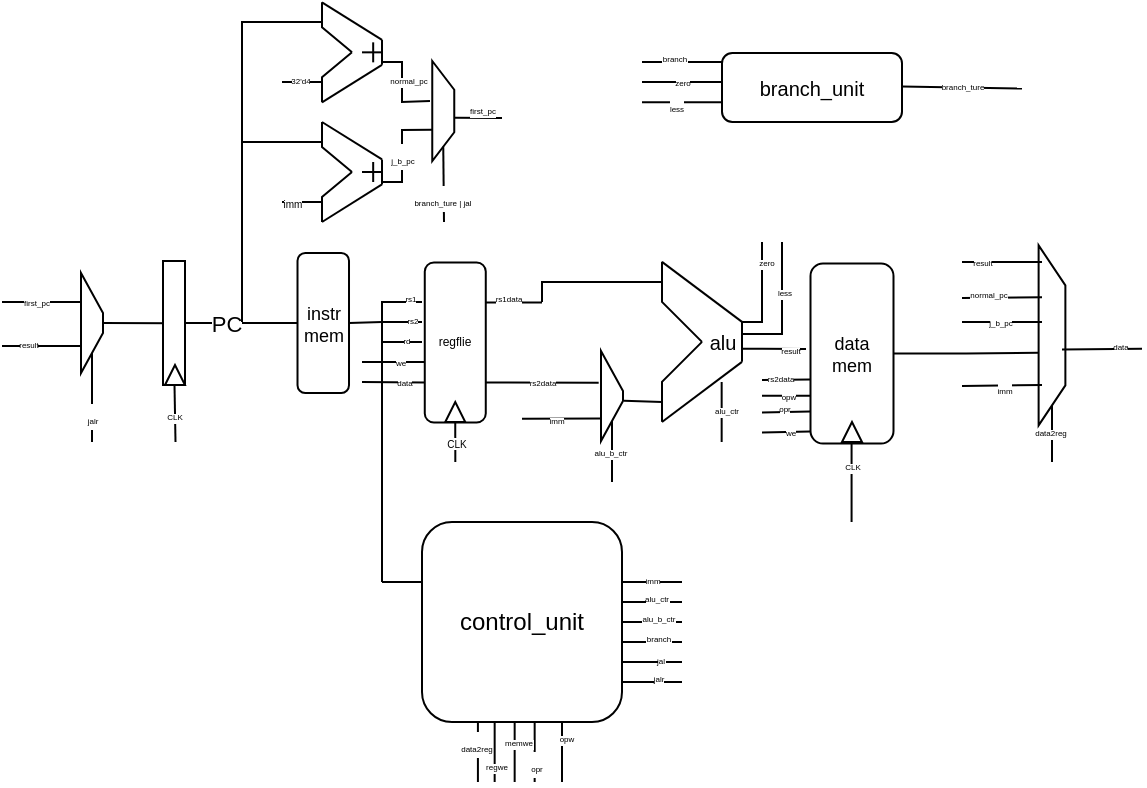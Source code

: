 <mxfile version="26.1.1">
  <diagram name="Page-0" id="Page-0">
    <mxGraphModel dx="864" dy="838.83" grid="1" gridSize="10" guides="1" tooltips="1" connect="1" arrows="0" fold="1" page="1" pageScale="1" pageWidth="593.72" pageHeight="377.83" math="0" shadow="0">
      <root>
        <mxCell id="0" />
        <mxCell id="1" parent="0" />
        <mxCell id="KidoGncwMpLgSPTZOZn4-14" style="edgeStyle=none;rounded=0;orthogonalLoop=1;jettySize=auto;html=1;exitX=0.5;exitY=0;exitDx=0;exitDy=0;endArrow=none;startFill=0;" parent="1" source="KidoGncwMpLgSPTZOZn4-2" edge="1">
          <mxGeometry relative="1" as="geometry">
            <mxPoint x="85" y="110.667" as="targetPoint" />
          </mxGeometry>
        </mxCell>
        <mxCell id="KidoGncwMpLgSPTZOZn4-2" value="" style="shape=trapezoid;perimeter=trapezoidPerimeter;whiteSpace=wrap;html=1;fixedSize=1;rotation=90;" parent="1" vertex="1">
          <mxGeometry x="20" y="105" width="50" height="11" as="geometry" />
        </mxCell>
        <mxCell id="KidoGncwMpLgSPTZOZn4-21" style="edgeStyle=none;rounded=0;orthogonalLoop=1;jettySize=auto;html=1;exitX=0.5;exitY=0;exitDx=0;exitDy=0;entryX=0.5;entryY=1;entryDx=0;entryDy=0;endArrow=none;startFill=0;" parent="1" source="KidoGncwMpLgSPTZOZn4-15" target="KidoGncwMpLgSPTZOZn4-20" edge="1">
          <mxGeometry relative="1" as="geometry" />
        </mxCell>
        <mxCell id="KidoGncwMpLgSPTZOZn4-22" value="PC" style="edgeLabel;html=1;align=center;verticalAlign=middle;resizable=0;points=[];" parent="KidoGncwMpLgSPTZOZn4-21" vertex="1" connectable="0">
          <mxGeometry x="-0.272" relative="1" as="geometry">
            <mxPoint as="offset" />
          </mxGeometry>
        </mxCell>
        <mxCell id="KidoGncwMpLgSPTZOZn4-15" value="" style="rounded=0;whiteSpace=wrap;html=1;rotation=90;" parent="1" vertex="1">
          <mxGeometry x="55" y="105" width="62" height="11" as="geometry" />
        </mxCell>
        <mxCell id="KidoGncwMpLgSPTZOZn4-19" value="" style="triangle;whiteSpace=wrap;html=1;rotation=-90;" parent="1" vertex="1">
          <mxGeometry x="81.5" y="131.5" width="10" height="10" as="geometry" />
        </mxCell>
        <mxCell id="KidoGncwMpLgSPTZOZn4-23" style="edgeStyle=none;rounded=0;orthogonalLoop=1;jettySize=auto;html=1;exitX=0.5;exitY=0;exitDx=0;exitDy=0;endArrow=none;startFill=0;" parent="1" source="KidoGncwMpLgSPTZOZn4-20" edge="1">
          <mxGeometry relative="1" as="geometry">
            <mxPoint x="210" y="110" as="targetPoint" />
            <Array as="points">
              <mxPoint x="190" y="110" />
            </Array>
          </mxGeometry>
        </mxCell>
        <mxCell id="TJ9aAT9OqqPtlWSLzwtL-6" value="rs2" style="edgeLabel;html=1;align=center;verticalAlign=middle;resizable=0;points=[];fontSize=4;" parent="KidoGncwMpLgSPTZOZn4-23" vertex="1" connectable="0">
          <mxGeometry x="0.686" relative="1" as="geometry">
            <mxPoint as="offset" />
          </mxGeometry>
        </mxCell>
        <mxCell id="KidoGncwMpLgSPTZOZn4-20" value="instr&lt;div&gt;mem&lt;/div&gt;" style="rounded=1;whiteSpace=wrap;html=1;rotation=90;align=center;horizontal=0;fontSize=9;" parent="1" vertex="1">
          <mxGeometry x="125.63" y="97.63" width="70" height="25.75" as="geometry" />
        </mxCell>
        <mxCell id="TJ9aAT9OqqPtlWSLzwtL-1" value="" style="endArrow=none;html=1;rounded=0;" parent="1" edge="1">
          <mxGeometry width="50" height="50" relative="1" as="geometry">
            <mxPoint x="190" y="110" as="sourcePoint" />
            <mxPoint x="210" y="100" as="targetPoint" />
            <Array as="points">
              <mxPoint x="190" y="100" />
            </Array>
          </mxGeometry>
        </mxCell>
        <mxCell id="TJ9aAT9OqqPtlWSLzwtL-4" value="rs1" style="edgeLabel;html=1;align=center;verticalAlign=middle;resizable=0;points=[];fontSize=4;" parent="TJ9aAT9OqqPtlWSLzwtL-1" vertex="1" connectable="0">
          <mxGeometry x="0.6" y="1" relative="1" as="geometry">
            <mxPoint as="offset" />
          </mxGeometry>
        </mxCell>
        <mxCell id="TJ9aAT9OqqPtlWSLzwtL-3" value="" style="endArrow=none;html=1;rounded=0;" parent="1" edge="1">
          <mxGeometry width="50" height="50" relative="1" as="geometry">
            <mxPoint x="190" y="110" as="sourcePoint" />
            <mxPoint x="210" y="120" as="targetPoint" />
            <Array as="points">
              <mxPoint x="190" y="120" />
            </Array>
          </mxGeometry>
        </mxCell>
        <mxCell id="TJ9aAT9OqqPtlWSLzwtL-7" value="rd" style="edgeLabel;html=1;align=center;verticalAlign=middle;resizable=0;points=[];fontSize=4;" parent="TJ9aAT9OqqPtlWSLzwtL-3" vertex="1" connectable="0">
          <mxGeometry x="0.467" relative="1" as="geometry">
            <mxPoint as="offset" />
          </mxGeometry>
        </mxCell>
        <mxCell id="TJ9aAT9OqqPtlWSLzwtL-14" style="edgeStyle=orthogonalEdgeStyle;rounded=0;orthogonalLoop=1;jettySize=auto;html=1;exitX=0.75;exitY=0;exitDx=0;exitDy=0;endArrow=none;startFill=0;entryX=0.352;entryY=1.106;entryDx=0;entryDy=0;entryPerimeter=0;" parent="1" source="TJ9aAT9OqqPtlWSLzwtL-8" edge="1" target="lyE28jP4etLyNFMuhpy6-29">
          <mxGeometry relative="1" as="geometry">
            <mxPoint x="270" y="140" as="targetPoint" />
            <Array as="points" />
          </mxGeometry>
        </mxCell>
        <mxCell id="TJ9aAT9OqqPtlWSLzwtL-32" value="rs2data" style="edgeLabel;html=1;align=center;verticalAlign=middle;resizable=0;points=[];fontSize=4;" parent="TJ9aAT9OqqPtlWSLzwtL-14" vertex="1" connectable="0">
          <mxGeometry x="-0.02" relative="1" as="geometry">
            <mxPoint as="offset" />
          </mxGeometry>
        </mxCell>
        <mxCell id="TJ9aAT9OqqPtlWSLzwtL-33" style="edgeStyle=orthogonalEdgeStyle;rounded=0;orthogonalLoop=1;jettySize=auto;html=1;exitX=0.25;exitY=0;exitDx=0;exitDy=0;endArrow=none;startFill=0;" parent="1" source="TJ9aAT9OqqPtlWSLzwtL-8" edge="1">
          <mxGeometry relative="1" as="geometry">
            <mxPoint x="270" y="100.333" as="targetPoint" />
          </mxGeometry>
        </mxCell>
        <mxCell id="TJ9aAT9OqqPtlWSLzwtL-34" value="rs1data" style="edgeLabel;html=1;align=center;verticalAlign=middle;resizable=0;points=[];fontSize=4;" parent="TJ9aAT9OqqPtlWSLzwtL-33" vertex="1" connectable="0">
          <mxGeometry x="-0.236" y="1" relative="1" as="geometry">
            <mxPoint as="offset" />
          </mxGeometry>
        </mxCell>
        <mxCell id="TJ9aAT9OqqPtlWSLzwtL-8" value="regflie" style="rounded=1;whiteSpace=wrap;html=1;rotation=90;fontSize=6;horizontal=0;verticalAlign=middle;" parent="1" vertex="1">
          <mxGeometry x="186.61" y="105" width="80.05" height="30.5" as="geometry" />
        </mxCell>
        <mxCell id="TJ9aAT9OqqPtlWSLzwtL-16" style="edgeStyle=orthogonalEdgeStyle;rounded=0;orthogonalLoop=1;jettySize=auto;html=1;exitX=0;exitY=0.5;exitDx=0;exitDy=0;endArrow=none;startFill=0;" parent="1" source="TJ9aAT9OqqPtlWSLzwtL-15" edge="1">
          <mxGeometry relative="1" as="geometry">
            <mxPoint x="226.667" y="180" as="targetPoint" />
          </mxGeometry>
        </mxCell>
        <mxCell id="TJ9aAT9OqqPtlWSLzwtL-17" value="CLK" style="edgeLabel;html=1;align=center;verticalAlign=middle;resizable=0;points=[];fontSize=5;" parent="TJ9aAT9OqqPtlWSLzwtL-16" vertex="1" connectable="0">
          <mxGeometry x="-0.033" relative="1" as="geometry">
            <mxPoint as="offset" />
          </mxGeometry>
        </mxCell>
        <mxCell id="TJ9aAT9OqqPtlWSLzwtL-15" value="" style="triangle;whiteSpace=wrap;html=1;rotation=-90;" parent="1" vertex="1">
          <mxGeometry x="221.63" y="150" width="10" height="10" as="geometry" />
        </mxCell>
        <mxCell id="TJ9aAT9OqqPtlWSLzwtL-18" value="" style="endArrow=none;html=1;rounded=0;" parent="1" edge="1">
          <mxGeometry width="50" height="50" relative="1" as="geometry">
            <mxPoint x="190" y="120" as="sourcePoint" />
            <mxPoint x="190" y="240" as="targetPoint" />
          </mxGeometry>
        </mxCell>
        <mxCell id="TJ9aAT9OqqPtlWSLzwtL-19" value="" style="endArrow=none;html=1;rounded=0;" parent="1" edge="1">
          <mxGeometry width="50" height="50" relative="1" as="geometry">
            <mxPoint x="190" y="240" as="sourcePoint" />
            <mxPoint x="210" y="240" as="targetPoint" />
            <Array as="points">
              <mxPoint x="200" y="240" />
            </Array>
          </mxGeometry>
        </mxCell>
        <mxCell id="lyE28jP4etLyNFMuhpy6-3" style="edgeStyle=orthogonalEdgeStyle;rounded=0;orthogonalLoop=1;jettySize=auto;html=1;exitX=1;exitY=0.5;exitDx=0;exitDy=0;endArrow=none;startFill=0;" edge="1" parent="1" source="TJ9aAT9OqqPtlWSLzwtL-20">
          <mxGeometry relative="1" as="geometry">
            <mxPoint x="340" y="260" as="targetPoint" />
          </mxGeometry>
        </mxCell>
        <mxCell id="lyE28jP4etLyNFMuhpy6-33" value="alu_b_ctr" style="edgeLabel;html=1;align=center;verticalAlign=middle;resizable=0;points=[];fontSize=4;" vertex="1" connectable="0" parent="lyE28jP4etLyNFMuhpy6-3">
          <mxGeometry x="0.156" y="1" relative="1" as="geometry">
            <mxPoint as="offset" />
          </mxGeometry>
        </mxCell>
        <mxCell id="lyE28jP4etLyNFMuhpy6-15" style="edgeStyle=orthogonalEdgeStyle;rounded=0;orthogonalLoop=1;jettySize=auto;html=1;exitX=0.5;exitY=1;exitDx=0;exitDy=0;endArrow=none;startFill=0;" edge="1" parent="1">
          <mxGeometry relative="1" as="geometry">
            <mxPoint x="266.33" y="340" as="targetPoint" />
            <mxPoint x="266.33" y="310" as="sourcePoint" />
          </mxGeometry>
        </mxCell>
        <mxCell id="lyE28jP4etLyNFMuhpy6-39" value="&lt;font style=&quot;font-size: 4px;&quot;&gt;opr&lt;/font&gt;" style="edgeLabel;html=1;align=center;verticalAlign=middle;resizable=0;points=[];" vertex="1" connectable="0" parent="lyE28jP4etLyNFMuhpy6-15">
          <mxGeometry x="-0.378" relative="1" as="geometry">
            <mxPoint y="11" as="offset" />
          </mxGeometry>
        </mxCell>
        <mxCell id="TJ9aAT9OqqPtlWSLzwtL-20" value="control_unit" style="rounded=1;whiteSpace=wrap;html=1;" parent="1" vertex="1">
          <mxGeometry x="210" y="210" width="100" height="100" as="geometry" />
        </mxCell>
        <mxCell id="TJ9aAT9OqqPtlWSLzwtL-25" value="" style="endArrow=none;html=1;rounded=0;fontSize=4;" parent="1" edge="1">
          <mxGeometry width="50" height="50" relative="1" as="geometry">
            <mxPoint x="180" y="130" as="sourcePoint" />
            <mxPoint x="211" y="130" as="targetPoint" />
          </mxGeometry>
        </mxCell>
        <mxCell id="TJ9aAT9OqqPtlWSLzwtL-28" value="we" style="edgeLabel;html=1;align=center;verticalAlign=middle;resizable=0;points=[];fontSize=4;" parent="TJ9aAT9OqqPtlWSLzwtL-25" vertex="1" connectable="0">
          <mxGeometry x="0.226" y="-1" relative="1" as="geometry">
            <mxPoint as="offset" />
          </mxGeometry>
        </mxCell>
        <mxCell id="TJ9aAT9OqqPtlWSLzwtL-29" value="" style="endArrow=none;html=1;rounded=0;entryX=0.75;entryY=1;entryDx=0;entryDy=0;" parent="1" target="TJ9aAT9OqqPtlWSLzwtL-8" edge="1">
          <mxGeometry width="50" height="50" relative="1" as="geometry">
            <mxPoint x="180" y="140" as="sourcePoint" />
            <mxPoint x="320" y="140" as="targetPoint" />
          </mxGeometry>
        </mxCell>
        <mxCell id="TJ9aAT9OqqPtlWSLzwtL-30" value="data" style="edgeLabel;html=1;align=center;verticalAlign=middle;resizable=0;points=[];fontSize=4;" parent="TJ9aAT9OqqPtlWSLzwtL-29" vertex="1" connectable="0">
          <mxGeometry x="0.339" y="-1" relative="1" as="geometry">
            <mxPoint as="offset" />
          </mxGeometry>
        </mxCell>
        <mxCell id="lyE28jP4etLyNFMuhpy6-4" style="edgeStyle=orthogonalEdgeStyle;rounded=0;orthogonalLoop=1;jettySize=auto;html=1;exitX=1;exitY=0.5;exitDx=0;exitDy=0;endArrow=none;startFill=0;" edge="1" parent="1">
          <mxGeometry relative="1" as="geometry">
            <mxPoint x="340" y="240" as="targetPoint" />
            <mxPoint x="310" y="240" as="sourcePoint" />
          </mxGeometry>
        </mxCell>
        <mxCell id="lyE28jP4etLyNFMuhpy6-31" value="imm" style="edgeLabel;html=1;align=center;verticalAlign=middle;resizable=0;points=[];fontSize=4;" vertex="1" connectable="0" parent="lyE28jP4etLyNFMuhpy6-4">
          <mxGeometry x="-0.044" relative="1" as="geometry">
            <mxPoint as="offset" />
          </mxGeometry>
        </mxCell>
        <mxCell id="lyE28jP4etLyNFMuhpy6-5" style="edgeStyle=orthogonalEdgeStyle;rounded=0;orthogonalLoop=1;jettySize=auto;html=1;exitX=1;exitY=0.5;exitDx=0;exitDy=0;endArrow=none;startFill=0;" edge="1" parent="1">
          <mxGeometry relative="1" as="geometry">
            <mxPoint x="340" y="250" as="targetPoint" />
            <mxPoint x="310" y="250" as="sourcePoint" />
          </mxGeometry>
        </mxCell>
        <mxCell id="lyE28jP4etLyNFMuhpy6-32" value="alu_ctr" style="edgeLabel;html=1;align=center;verticalAlign=middle;resizable=0;points=[];fontSize=4;" vertex="1" connectable="0" parent="lyE28jP4etLyNFMuhpy6-5">
          <mxGeometry x="0.111" y="1" relative="1" as="geometry">
            <mxPoint as="offset" />
          </mxGeometry>
        </mxCell>
        <mxCell id="lyE28jP4etLyNFMuhpy6-6" style="edgeStyle=orthogonalEdgeStyle;rounded=0;orthogonalLoop=1;jettySize=auto;html=1;exitX=1;exitY=0.5;exitDx=0;exitDy=0;endArrow=none;startFill=0;" edge="1" parent="1">
          <mxGeometry relative="1" as="geometry">
            <mxPoint x="340" y="290" as="targetPoint" />
            <mxPoint x="310" y="290" as="sourcePoint" />
          </mxGeometry>
        </mxCell>
        <mxCell id="lyE28jP4etLyNFMuhpy6-37" value="jalr" style="edgeLabel;html=1;align=center;verticalAlign=middle;resizable=0;points=[];fontSize=4;" vertex="1" connectable="0" parent="lyE28jP4etLyNFMuhpy6-6">
          <mxGeometry x="0.178" y="1" relative="1" as="geometry">
            <mxPoint as="offset" />
          </mxGeometry>
        </mxCell>
        <mxCell id="lyE28jP4etLyNFMuhpy6-7" style="edgeStyle=orthogonalEdgeStyle;rounded=0;orthogonalLoop=1;jettySize=auto;html=1;exitX=1;exitY=0.5;exitDx=0;exitDy=0;endArrow=none;startFill=0;" edge="1" parent="1">
          <mxGeometry relative="1" as="geometry">
            <mxPoint x="340" y="270" as="targetPoint" />
            <mxPoint x="310" y="270" as="sourcePoint" />
          </mxGeometry>
        </mxCell>
        <mxCell id="lyE28jP4etLyNFMuhpy6-34" value="branch" style="edgeLabel;html=1;align=center;verticalAlign=middle;resizable=0;points=[];fontSize=4;" vertex="1" connectable="0" parent="lyE28jP4etLyNFMuhpy6-7">
          <mxGeometry x="0.156" y="1" relative="1" as="geometry">
            <mxPoint as="offset" />
          </mxGeometry>
        </mxCell>
        <mxCell id="lyE28jP4etLyNFMuhpy6-8" style="edgeStyle=orthogonalEdgeStyle;rounded=0;orthogonalLoop=1;jettySize=auto;html=1;exitX=1;exitY=0.5;exitDx=0;exitDy=0;endArrow=none;startFill=0;" edge="1" parent="1">
          <mxGeometry relative="1" as="geometry">
            <mxPoint x="340" y="280" as="targetPoint" />
            <mxPoint x="310" y="280" as="sourcePoint" />
          </mxGeometry>
        </mxCell>
        <mxCell id="lyE28jP4etLyNFMuhpy6-36" value="jal" style="edgeLabel;html=1;align=center;verticalAlign=middle;resizable=0;points=[];fontSize=4;" vertex="1" connectable="0" parent="lyE28jP4etLyNFMuhpy6-8">
          <mxGeometry x="0.267" relative="1" as="geometry">
            <mxPoint as="offset" />
          </mxGeometry>
        </mxCell>
        <mxCell id="lyE28jP4etLyNFMuhpy6-16" style="edgeStyle=orthogonalEdgeStyle;rounded=0;orthogonalLoop=1;jettySize=auto;html=1;exitX=0.5;exitY=1;exitDx=0;exitDy=0;endArrow=none;startFill=0;" edge="1" parent="1">
          <mxGeometry relative="1" as="geometry">
            <mxPoint x="237.96" y="340" as="targetPoint" />
            <mxPoint x="237.96" y="310" as="sourcePoint" />
          </mxGeometry>
        </mxCell>
        <mxCell id="lyE28jP4etLyNFMuhpy6-42" value="&lt;span style=&quot;font-size: 4px;&quot;&gt;data2reg&lt;/span&gt;" style="edgeLabel;html=1;align=center;verticalAlign=middle;resizable=0;points=[];" vertex="1" connectable="0" parent="lyE28jP4etLyNFMuhpy6-16">
          <mxGeometry x="-0.267" y="-1" relative="1" as="geometry">
            <mxPoint as="offset" />
          </mxGeometry>
        </mxCell>
        <mxCell id="lyE28jP4etLyNFMuhpy6-17" style="edgeStyle=orthogonalEdgeStyle;rounded=0;orthogonalLoop=1;jettySize=auto;html=1;exitX=0.5;exitY=1;exitDx=0;exitDy=0;endArrow=none;startFill=0;" edge="1" parent="1">
          <mxGeometry relative="1" as="geometry">
            <mxPoint x="256.33" y="340" as="targetPoint" />
            <mxPoint x="256.33" y="310" as="sourcePoint" />
          </mxGeometry>
        </mxCell>
        <mxCell id="lyE28jP4etLyNFMuhpy6-40" value="memwe" style="edgeLabel;html=1;align=center;verticalAlign=middle;resizable=0;points=[];fontSize=4;" vertex="1" connectable="0" parent="lyE28jP4etLyNFMuhpy6-17">
          <mxGeometry x="-0.289" y="1" relative="1" as="geometry">
            <mxPoint as="offset" />
          </mxGeometry>
        </mxCell>
        <mxCell id="lyE28jP4etLyNFMuhpy6-18" style="edgeStyle=orthogonalEdgeStyle;rounded=0;orthogonalLoop=1;jettySize=auto;html=1;exitX=0.5;exitY=1;exitDx=0;exitDy=0;endArrow=none;startFill=0;" edge="1" parent="1">
          <mxGeometry relative="1" as="geometry">
            <mxPoint x="280" y="340" as="targetPoint" />
            <mxPoint x="280" y="310" as="sourcePoint" />
          </mxGeometry>
        </mxCell>
        <mxCell id="lyE28jP4etLyNFMuhpy6-38" value="opw" style="edgeLabel;html=1;align=center;verticalAlign=middle;resizable=0;points=[];fontSize=4;" vertex="1" connectable="0" parent="lyE28jP4etLyNFMuhpy6-18">
          <mxGeometry x="-0.444" y="2" relative="1" as="geometry">
            <mxPoint as="offset" />
          </mxGeometry>
        </mxCell>
        <mxCell id="lyE28jP4etLyNFMuhpy6-19" style="edgeStyle=orthogonalEdgeStyle;rounded=0;orthogonalLoop=1;jettySize=auto;html=1;exitX=0.5;exitY=1;exitDx=0;exitDy=0;endArrow=none;startFill=0;" edge="1" parent="1">
          <mxGeometry relative="1" as="geometry">
            <mxPoint x="246.33" y="340" as="targetPoint" />
            <mxPoint x="246.33" y="310" as="sourcePoint" />
          </mxGeometry>
        </mxCell>
        <mxCell id="lyE28jP4etLyNFMuhpy6-41" value="regwe" style="edgeLabel;html=1;align=center;verticalAlign=middle;resizable=0;points=[];fontSize=4;" vertex="1" connectable="0" parent="lyE28jP4etLyNFMuhpy6-19">
          <mxGeometry x="0.489" relative="1" as="geometry">
            <mxPoint as="offset" />
          </mxGeometry>
        </mxCell>
        <mxCell id="lyE28jP4etLyNFMuhpy6-22" value="" style="endArrow=none;html=1;rounded=0;" edge="1" parent="1">
          <mxGeometry width="50" height="50" relative="1" as="geometry">
            <mxPoint x="330" y="79.92" as="sourcePoint" />
            <mxPoint x="370" y="109.92" as="targetPoint" />
          </mxGeometry>
        </mxCell>
        <mxCell id="lyE28jP4etLyNFMuhpy6-23" value="" style="endArrow=none;html=1;rounded=0;" edge="1" parent="1">
          <mxGeometry width="50" height="50" relative="1" as="geometry">
            <mxPoint x="330" y="160" as="sourcePoint" />
            <mxPoint x="370" y="129.92" as="targetPoint" />
          </mxGeometry>
        </mxCell>
        <mxCell id="lyE28jP4etLyNFMuhpy6-24" value="" style="endArrow=none;html=1;rounded=0;" edge="1" parent="1">
          <mxGeometry width="50" height="50" relative="1" as="geometry">
            <mxPoint x="350" y="119.92" as="sourcePoint" />
            <mxPoint x="330" y="79.92" as="targetPoint" />
            <Array as="points">
              <mxPoint x="330" y="99.92" />
            </Array>
          </mxGeometry>
        </mxCell>
        <mxCell id="lyE28jP4etLyNFMuhpy6-25" value="" style="endArrow=none;html=1;rounded=0;" edge="1" parent="1">
          <mxGeometry width="50" height="50" relative="1" as="geometry">
            <mxPoint x="350" y="119.92" as="sourcePoint" />
            <mxPoint x="330" y="159.92" as="targetPoint" />
            <Array as="points">
              <mxPoint x="330" y="139.92" />
            </Array>
          </mxGeometry>
        </mxCell>
        <mxCell id="lyE28jP4etLyNFMuhpy6-27" value="" style="endArrow=none;html=1;rounded=0;" edge="1" parent="1">
          <mxGeometry width="50" height="50" relative="1" as="geometry">
            <mxPoint x="370" y="129.92" as="sourcePoint" />
            <mxPoint x="370" y="109.92" as="targetPoint" />
          </mxGeometry>
        </mxCell>
        <mxCell id="lyE28jP4etLyNFMuhpy6-28" value="alu" style="text;html=1;align=center;verticalAlign=middle;resizable=0;points=[];autosize=1;strokeColor=none;fillColor=none;fontSize=10;" vertex="1" parent="1">
          <mxGeometry x="340" y="105" width="40" height="30" as="geometry" />
        </mxCell>
        <mxCell id="lyE28jP4etLyNFMuhpy6-47" style="edgeStyle=orthogonalEdgeStyle;rounded=0;orthogonalLoop=1;jettySize=auto;html=1;exitX=0.75;exitY=1;exitDx=0;exitDy=0;endArrow=none;startFill=0;" edge="1" parent="1" source="lyE28jP4etLyNFMuhpy6-29">
          <mxGeometry relative="1" as="geometry">
            <mxPoint x="260" y="158.333" as="targetPoint" />
          </mxGeometry>
        </mxCell>
        <mxCell id="lyE28jP4etLyNFMuhpy6-48" value="imm" style="edgeLabel;html=1;align=center;verticalAlign=middle;resizable=0;points=[];fontSize=4;" vertex="1" connectable="0" parent="lyE28jP4etLyNFMuhpy6-47">
          <mxGeometry x="0.173" y="1" relative="1" as="geometry">
            <mxPoint as="offset" />
          </mxGeometry>
        </mxCell>
        <mxCell id="lyE28jP4etLyNFMuhpy6-29" value="" style="shape=trapezoid;perimeter=trapezoidPerimeter;whiteSpace=wrap;html=1;fixedSize=1;rotation=90;" vertex="1" parent="1">
          <mxGeometry x="282.5" y="141.5" width="45" height="11" as="geometry" />
        </mxCell>
        <mxCell id="lyE28jP4etLyNFMuhpy6-30" value="" style="endArrow=none;html=1;rounded=0;exitX=0.552;exitY=-0.045;exitDx=0;exitDy=0;exitPerimeter=0;" edge="1" parent="1" source="lyE28jP4etLyNFMuhpy6-29">
          <mxGeometry width="50" height="50" relative="1" as="geometry">
            <mxPoint x="270" y="210" as="sourcePoint" />
            <mxPoint x="330" y="150" as="targetPoint" />
          </mxGeometry>
        </mxCell>
        <mxCell id="lyE28jP4etLyNFMuhpy6-49" value="" style="endArrow=none;html=1;rounded=0;" edge="1" parent="1">
          <mxGeometry width="50" height="50" relative="1" as="geometry">
            <mxPoint x="270" y="100" as="sourcePoint" />
            <mxPoint x="330" y="90" as="targetPoint" />
            <Array as="points">
              <mxPoint x="270" y="90" />
            </Array>
          </mxGeometry>
        </mxCell>
        <mxCell id="lyE28jP4etLyNFMuhpy6-50" value="" style="endArrow=none;html=1;rounded=0;entryX=0.5;entryY=1.167;entryDx=0;entryDy=0;entryPerimeter=0;" edge="1" parent="1">
          <mxGeometry width="50" height="50" relative="1" as="geometry">
            <mxPoint x="359.83" y="169.99" as="sourcePoint" />
            <mxPoint x="359.83" y="140" as="targetPoint" />
          </mxGeometry>
        </mxCell>
        <mxCell id="lyE28jP4etLyNFMuhpy6-51" value="alu_ctr" style="edgeLabel;html=1;align=center;verticalAlign=middle;resizable=0;points=[];fontSize=4;" vertex="1" connectable="0" parent="lyE28jP4etLyNFMuhpy6-50">
          <mxGeometry x="-0.0" y="-2" relative="1" as="geometry">
            <mxPoint as="offset" />
          </mxGeometry>
        </mxCell>
        <mxCell id="lyE28jP4etLyNFMuhpy6-54" value="" style="endArrow=none;html=1;rounded=0;" edge="1" parent="1">
          <mxGeometry width="50" height="50" relative="1" as="geometry">
            <mxPoint x="120" y="110" as="sourcePoint" />
            <mxPoint x="160" y="20" as="targetPoint" />
            <Array as="points">
              <mxPoint x="120" y="20" />
            </Array>
          </mxGeometry>
        </mxCell>
        <mxCell id="lyE28jP4etLyNFMuhpy6-55" value="" style="endArrow=none;html=1;rounded=0;" edge="1" parent="1">
          <mxGeometry width="50" height="50" relative="1" as="geometry">
            <mxPoint x="120" y="20" as="sourcePoint" />
            <mxPoint x="160" y="-40" as="targetPoint" />
            <Array as="points">
              <mxPoint x="120" y="-40" />
            </Array>
          </mxGeometry>
        </mxCell>
        <mxCell id="lyE28jP4etLyNFMuhpy6-72" value="" style="group" vertex="1" connectable="0" parent="1">
          <mxGeometry x="160" y="-49.83" width="30" height="50" as="geometry" />
        </mxCell>
        <mxCell id="lyE28jP4etLyNFMuhpy6-67" value="" style="endArrow=none;html=1;rounded=0;" edge="1" parent="lyE28jP4etLyNFMuhpy6-72">
          <mxGeometry width="50" height="50" relative="1" as="geometry">
            <mxPoint as="sourcePoint" />
            <mxPoint x="30" y="18.731" as="targetPoint" />
          </mxGeometry>
        </mxCell>
        <mxCell id="lyE28jP4etLyNFMuhpy6-68" value="" style="endArrow=none;html=1;rounded=0;" edge="1" parent="lyE28jP4etLyNFMuhpy6-72">
          <mxGeometry width="50" height="50" relative="1" as="geometry">
            <mxPoint y="50.0" as="sourcePoint" />
            <mxPoint x="30" y="31.219" as="targetPoint" />
          </mxGeometry>
        </mxCell>
        <mxCell id="lyE28jP4etLyNFMuhpy6-69" value="" style="endArrow=none;html=1;rounded=0;" edge="1" parent="lyE28jP4etLyNFMuhpy6-72">
          <mxGeometry width="50" height="50" relative="1" as="geometry">
            <mxPoint x="15" y="24.975" as="sourcePoint" />
            <mxPoint as="targetPoint" />
            <Array as="points">
              <mxPoint y="12.488" />
            </Array>
          </mxGeometry>
        </mxCell>
        <mxCell id="lyE28jP4etLyNFMuhpy6-70" value="" style="endArrow=none;html=1;rounded=0;" edge="1" parent="lyE28jP4etLyNFMuhpy6-72">
          <mxGeometry width="50" height="50" relative="1" as="geometry">
            <mxPoint x="15" y="24.975" as="sourcePoint" />
            <mxPoint y="49.95" as="targetPoint" />
            <Array as="points">
              <mxPoint y="37.463" />
            </Array>
          </mxGeometry>
        </mxCell>
        <mxCell id="lyE28jP4etLyNFMuhpy6-71" value="" style="endArrow=none;html=1;rounded=0;" edge="1" parent="lyE28jP4etLyNFMuhpy6-72">
          <mxGeometry width="50" height="50" relative="1" as="geometry">
            <mxPoint x="30" y="31.219" as="sourcePoint" />
            <mxPoint x="30" y="18.731" as="targetPoint" />
          </mxGeometry>
        </mxCell>
        <mxCell id="lyE28jP4etLyNFMuhpy6-155" value="" style="group" vertex="1" connectable="0" parent="lyE28jP4etLyNFMuhpy6-72">
          <mxGeometry x="20" y="20" width="10" height="10" as="geometry" />
        </mxCell>
        <mxCell id="lyE28jP4etLyNFMuhpy6-153" value="" style="endArrow=none;html=1;rounded=0;" edge="1" parent="lyE28jP4etLyNFMuhpy6-155">
          <mxGeometry width="50" height="50" relative="1" as="geometry">
            <mxPoint y="5" as="sourcePoint" />
            <mxPoint x="10" y="5" as="targetPoint" />
          </mxGeometry>
        </mxCell>
        <mxCell id="lyE28jP4etLyNFMuhpy6-154" value="" style="endArrow=none;html=1;rounded=0;" edge="1" parent="lyE28jP4etLyNFMuhpy6-155">
          <mxGeometry width="50" height="50" relative="1" as="geometry">
            <mxPoint x="5.588" y="10" as="sourcePoint" />
            <mxPoint x="5.588" as="targetPoint" />
          </mxGeometry>
        </mxCell>
        <mxCell id="lyE28jP4etLyNFMuhpy6-73" value="" style="group" vertex="1" connectable="0" parent="1">
          <mxGeometry x="160" y="10" width="30" height="50" as="geometry" />
        </mxCell>
        <mxCell id="lyE28jP4etLyNFMuhpy6-74" value="" style="endArrow=none;html=1;rounded=0;" edge="1" parent="lyE28jP4etLyNFMuhpy6-73">
          <mxGeometry width="50" height="50" relative="1" as="geometry">
            <mxPoint as="sourcePoint" />
            <mxPoint x="30" y="18.731" as="targetPoint" />
          </mxGeometry>
        </mxCell>
        <mxCell id="lyE28jP4etLyNFMuhpy6-75" value="" style="endArrow=none;html=1;rounded=0;" edge="1" parent="lyE28jP4etLyNFMuhpy6-73">
          <mxGeometry width="50" height="50" relative="1" as="geometry">
            <mxPoint y="50.0" as="sourcePoint" />
            <mxPoint x="30" y="31.219" as="targetPoint" />
          </mxGeometry>
        </mxCell>
        <mxCell id="lyE28jP4etLyNFMuhpy6-76" value="" style="endArrow=none;html=1;rounded=0;" edge="1" parent="lyE28jP4etLyNFMuhpy6-73">
          <mxGeometry width="50" height="50" relative="1" as="geometry">
            <mxPoint x="15" y="24.975" as="sourcePoint" />
            <mxPoint as="targetPoint" />
            <Array as="points">
              <mxPoint y="12.488" />
            </Array>
          </mxGeometry>
        </mxCell>
        <mxCell id="lyE28jP4etLyNFMuhpy6-77" value="" style="endArrow=none;html=1;rounded=0;" edge="1" parent="lyE28jP4etLyNFMuhpy6-73">
          <mxGeometry width="50" height="50" relative="1" as="geometry">
            <mxPoint x="15" y="24.975" as="sourcePoint" />
            <mxPoint y="49.95" as="targetPoint" />
            <Array as="points">
              <mxPoint y="37.463" />
            </Array>
          </mxGeometry>
        </mxCell>
        <mxCell id="lyE28jP4etLyNFMuhpy6-78" value="" style="endArrow=none;html=1;rounded=0;" edge="1" parent="lyE28jP4etLyNFMuhpy6-73">
          <mxGeometry width="50" height="50" relative="1" as="geometry">
            <mxPoint x="30" y="31.219" as="sourcePoint" />
            <mxPoint x="30" y="18.731" as="targetPoint" />
          </mxGeometry>
        </mxCell>
        <mxCell id="lyE28jP4etLyNFMuhpy6-156" value="" style="group" vertex="1" connectable="0" parent="lyE28jP4etLyNFMuhpy6-73">
          <mxGeometry x="20" y="20" width="10" height="10" as="geometry" />
        </mxCell>
        <mxCell id="lyE28jP4etLyNFMuhpy6-157" value="" style="endArrow=none;html=1;rounded=0;" edge="1" parent="lyE28jP4etLyNFMuhpy6-156">
          <mxGeometry width="50" height="50" relative="1" as="geometry">
            <mxPoint y="5" as="sourcePoint" />
            <mxPoint x="10" y="5" as="targetPoint" />
          </mxGeometry>
        </mxCell>
        <mxCell id="lyE28jP4etLyNFMuhpy6-158" value="" style="endArrow=none;html=1;rounded=0;" edge="1" parent="lyE28jP4etLyNFMuhpy6-156">
          <mxGeometry width="50" height="50" relative="1" as="geometry">
            <mxPoint x="5.588" y="10" as="sourcePoint" />
            <mxPoint x="5.588" as="targetPoint" />
          </mxGeometry>
        </mxCell>
        <mxCell id="lyE28jP4etLyNFMuhpy6-79" value="" style="endArrow=none;html=1;rounded=0;" edge="1" parent="1">
          <mxGeometry width="50" height="50" relative="1" as="geometry">
            <mxPoint x="140" y="-10" as="sourcePoint" />
            <mxPoint x="160" y="-10" as="targetPoint" />
          </mxGeometry>
        </mxCell>
        <mxCell id="lyE28jP4etLyNFMuhpy6-80" value="32&#39;d4" style="edgeLabel;html=1;align=center;verticalAlign=middle;resizable=0;points=[];fontSize=4;" vertex="1" connectable="0" parent="lyE28jP4etLyNFMuhpy6-79">
          <mxGeometry x="-0.1" relative="1" as="geometry">
            <mxPoint as="offset" />
          </mxGeometry>
        </mxCell>
        <mxCell id="lyE28jP4etLyNFMuhpy6-81" value="" style="endArrow=none;html=1;rounded=0;" edge="1" parent="1">
          <mxGeometry width="50" height="50" relative="1" as="geometry">
            <mxPoint x="140" y="50" as="sourcePoint" />
            <mxPoint x="160" y="50" as="targetPoint" />
          </mxGeometry>
        </mxCell>
        <mxCell id="lyE28jP4etLyNFMuhpy6-82" value="imm" style="edgeLabel;html=1;align=center;verticalAlign=middle;resizable=0;points=[];fontSize=5;" vertex="1" connectable="0" parent="lyE28jP4etLyNFMuhpy6-81">
          <mxGeometry x="-0.567" relative="1" as="geometry">
            <mxPoint as="offset" />
          </mxGeometry>
        </mxCell>
        <mxCell id="lyE28jP4etLyNFMuhpy6-83" value="" style="shape=trapezoid;perimeter=trapezoidPerimeter;whiteSpace=wrap;html=1;fixedSize=1;rotation=90;size=14.37;" vertex="1" parent="1">
          <mxGeometry x="195.63" y="-1" width="50" height="11" as="geometry" />
        </mxCell>
        <mxCell id="lyE28jP4etLyNFMuhpy6-84" value="" style="endArrow=none;html=1;rounded=0;entryX=0.687;entryY=1.012;entryDx=0;entryDy=0;entryPerimeter=0;" edge="1" parent="1" target="lyE28jP4etLyNFMuhpy6-83">
          <mxGeometry width="50" height="50" relative="1" as="geometry">
            <mxPoint x="190" y="40" as="sourcePoint" />
            <mxPoint x="320" y="90" as="targetPoint" />
            <Array as="points">
              <mxPoint x="200" y="40" />
              <mxPoint x="200" y="14" />
            </Array>
          </mxGeometry>
        </mxCell>
        <mxCell id="lyE28jP4etLyNFMuhpy6-90" value="&lt;font style=&quot;font-size: 4px;&quot;&gt;j_b_pc&lt;/font&gt;" style="edgeLabel;html=1;align=center;verticalAlign=middle;resizable=0;points=[];" vertex="1" connectable="0" parent="lyE28jP4etLyNFMuhpy6-84">
          <mxGeometry x="-0.079" relative="1" as="geometry">
            <mxPoint as="offset" />
          </mxGeometry>
        </mxCell>
        <mxCell id="lyE28jP4etLyNFMuhpy6-85" value="" style="endArrow=none;html=1;rounded=0;entryX=0.4;entryY=1.103;entryDx=0;entryDy=0;entryPerimeter=0;" edge="1" parent="1" target="lyE28jP4etLyNFMuhpy6-83">
          <mxGeometry width="50" height="50" relative="1" as="geometry">
            <mxPoint x="190" y="-20" as="sourcePoint" />
            <mxPoint x="320" y="90" as="targetPoint" />
            <Array as="points">
              <mxPoint x="200" y="-20" />
              <mxPoint x="200" />
            </Array>
          </mxGeometry>
        </mxCell>
        <mxCell id="lyE28jP4etLyNFMuhpy6-88" value="j_b_pc" style="edgeLabel;html=1;align=center;verticalAlign=middle;resizable=0;points=[];fontSize=4;" vertex="1" connectable="0" parent="lyE28jP4etLyNFMuhpy6-85">
          <mxGeometry x="-0.083" relative="1" as="geometry">
            <mxPoint as="offset" />
          </mxGeometry>
        </mxCell>
        <mxCell id="lyE28jP4etLyNFMuhpy6-89" value="normal_pc" style="edgeLabel;html=1;align=center;verticalAlign=middle;resizable=0;points=[];fontSize=4;" vertex="1" connectable="0" parent="lyE28jP4etLyNFMuhpy6-85">
          <mxGeometry x="-0.114" y="3" relative="1" as="geometry">
            <mxPoint as="offset" />
          </mxGeometry>
        </mxCell>
        <mxCell id="lyE28jP4etLyNFMuhpy6-86" value="" style="endArrow=none;html=1;rounded=0;exitX=0.567;exitY=-0.018;exitDx=0;exitDy=0;exitPerimeter=0;" edge="1" parent="1" source="lyE28jP4etLyNFMuhpy6-83">
          <mxGeometry width="50" height="50" relative="1" as="geometry">
            <mxPoint x="266.66" y="20" as="sourcePoint" />
            <mxPoint x="250" y="8" as="targetPoint" />
          </mxGeometry>
        </mxCell>
        <mxCell id="lyE28jP4etLyNFMuhpy6-87" value="first_pc" style="edgeLabel;html=1;align=center;verticalAlign=middle;resizable=0;points=[];fontSize=4;" vertex="1" connectable="0" parent="lyE28jP4etLyNFMuhpy6-86">
          <mxGeometry x="0.409" y="-1" relative="1" as="geometry">
            <mxPoint x="-3" y="-4" as="offset" />
          </mxGeometry>
        </mxCell>
        <mxCell id="lyE28jP4etLyNFMuhpy6-91" value="" style="endArrow=none;html=1;rounded=0;entryX=0.475;entryY=1.054;entryDx=0;entryDy=0;entryPerimeter=0;" edge="1" parent="1" target="lyE28jP4etLyNFMuhpy6-93">
          <mxGeometry width="50" height="50" relative="1" as="geometry">
            <mxPoint x="370" y="123.38" as="sourcePoint" />
            <mxPoint x="400" y="123" as="targetPoint" />
          </mxGeometry>
        </mxCell>
        <mxCell id="lyE28jP4etLyNFMuhpy6-92" value="result" style="edgeLabel;html=1;align=center;verticalAlign=middle;resizable=0;points=[];fontSize=4;" vertex="1" connectable="0" parent="lyE28jP4etLyNFMuhpy6-91">
          <mxGeometry x="0.488" y="-1" relative="1" as="geometry">
            <mxPoint as="offset" />
          </mxGeometry>
        </mxCell>
        <mxCell id="lyE28jP4etLyNFMuhpy6-93" value="data&lt;div&gt;mem&lt;/div&gt;" style="rounded=1;whiteSpace=wrap;html=1;rotation=90;horizontal=0;fontSize=9;" vertex="1" parent="1">
          <mxGeometry x="380" y="105" width="90" height="41.5" as="geometry" />
        </mxCell>
        <mxCell id="lyE28jP4etLyNFMuhpy6-95" value="" style="endArrow=none;html=1;rounded=0;entryX=0.645;entryY=1.006;entryDx=0;entryDy=0;entryPerimeter=0;" edge="1" parent="1" target="lyE28jP4etLyNFMuhpy6-93">
          <mxGeometry width="50" height="50" relative="1" as="geometry">
            <mxPoint x="380" y="139" as="sourcePoint" />
            <mxPoint x="430" y="220" as="targetPoint" />
          </mxGeometry>
        </mxCell>
        <mxCell id="lyE28jP4etLyNFMuhpy6-102" value="rs2data" style="edgeLabel;html=1;align=center;verticalAlign=middle;resizable=0;points=[];fontSize=4;" vertex="1" connectable="0" parent="lyE28jP4etLyNFMuhpy6-95">
          <mxGeometry x="-0.305" relative="1" as="geometry">
            <mxPoint as="offset" />
          </mxGeometry>
        </mxCell>
        <mxCell id="lyE28jP4etLyNFMuhpy6-96" value="" style="endArrow=none;html=1;rounded=0;entryX=0.645;entryY=1.006;entryDx=0;entryDy=0;entryPerimeter=0;" edge="1" parent="1">
          <mxGeometry width="50" height="50" relative="1" as="geometry">
            <mxPoint x="380" y="146.83" as="sourcePoint" />
            <mxPoint x="404" y="146.83" as="targetPoint" />
          </mxGeometry>
        </mxCell>
        <mxCell id="lyE28jP4etLyNFMuhpy6-104" value="opw" style="edgeLabel;html=1;align=center;verticalAlign=middle;resizable=0;points=[];fontSize=4;" vertex="1" connectable="0" parent="lyE28jP4etLyNFMuhpy6-96">
          <mxGeometry x="0.083" y="-1" relative="1" as="geometry">
            <mxPoint as="offset" />
          </mxGeometry>
        </mxCell>
        <mxCell id="lyE28jP4etLyNFMuhpy6-97" value="" style="endArrow=none;html=1;rounded=0;entryX=0.645;entryY=1.006;entryDx=0;entryDy=0;entryPerimeter=0;" edge="1" parent="1">
          <mxGeometry width="50" height="50" relative="1" as="geometry">
            <mxPoint x="380" y="155.25" as="sourcePoint" />
            <mxPoint x="404" y="154.75" as="targetPoint" />
          </mxGeometry>
        </mxCell>
        <mxCell id="lyE28jP4etLyNFMuhpy6-105" value="opr" style="edgeLabel;html=1;align=center;verticalAlign=middle;resizable=0;points=[];fontSize=4;" vertex="1" connectable="0" parent="lyE28jP4etLyNFMuhpy6-97">
          <mxGeometry x="-0.081" y="1" relative="1" as="geometry">
            <mxPoint as="offset" />
          </mxGeometry>
        </mxCell>
        <mxCell id="lyE28jP4etLyNFMuhpy6-101" value="" style="endArrow=none;html=1;rounded=0;entryX=0.645;entryY=1.006;entryDx=0;entryDy=0;entryPerimeter=0;" edge="1" parent="1">
          <mxGeometry width="50" height="50" relative="1" as="geometry">
            <mxPoint x="380" y="165.25" as="sourcePoint" />
            <mxPoint x="404" y="164.75" as="targetPoint" />
          </mxGeometry>
        </mxCell>
        <mxCell id="lyE28jP4etLyNFMuhpy6-106" value="we" style="edgeLabel;html=1;align=center;verticalAlign=middle;resizable=0;points=[];fontSize=4;" vertex="1" connectable="0" parent="lyE28jP4etLyNFMuhpy6-101">
          <mxGeometry x="0.138" y="-1" relative="1" as="geometry">
            <mxPoint as="offset" />
          </mxGeometry>
        </mxCell>
        <mxCell id="lyE28jP4etLyNFMuhpy6-108" value="" style="endArrow=none;html=1;rounded=0;" edge="1" parent="1">
          <mxGeometry width="50" height="50" relative="1" as="geometry">
            <mxPoint y="100" as="sourcePoint" />
            <mxPoint x="40" y="100" as="targetPoint" />
          </mxGeometry>
        </mxCell>
        <mxCell id="lyE28jP4etLyNFMuhpy6-109" value="first_pc" style="edgeLabel;html=1;align=center;verticalAlign=middle;resizable=0;points=[];fontSize=4;" vertex="1" connectable="0" parent="lyE28jP4etLyNFMuhpy6-108">
          <mxGeometry x="-0.15" y="-1" relative="1" as="geometry">
            <mxPoint as="offset" />
          </mxGeometry>
        </mxCell>
        <mxCell id="lyE28jP4etLyNFMuhpy6-110" value="" style="endArrow=none;html=1;rounded=0;" edge="1" parent="1">
          <mxGeometry width="50" height="50" relative="1" as="geometry">
            <mxPoint y="122" as="sourcePoint" />
            <mxPoint x="40" y="122" as="targetPoint" />
          </mxGeometry>
        </mxCell>
        <mxCell id="lyE28jP4etLyNFMuhpy6-111" value="result" style="edgeLabel;html=1;align=center;verticalAlign=middle;resizable=0;points=[];fontSize=4;" vertex="1" connectable="0" parent="lyE28jP4etLyNFMuhpy6-110">
          <mxGeometry x="-0.375" relative="1" as="geometry">
            <mxPoint as="offset" />
          </mxGeometry>
        </mxCell>
        <mxCell id="lyE28jP4etLyNFMuhpy6-112" value="&lt;font style=&quot;font-size: 10px;&quot;&gt;branch_unit&lt;/font&gt;" style="rounded=1;whiteSpace=wrap;html=1;" vertex="1" parent="1">
          <mxGeometry x="360" y="-24.5" width="90" height="34.5" as="geometry" />
        </mxCell>
        <mxCell id="lyE28jP4etLyNFMuhpy6-113" value="" style="shape=trapezoid;perimeter=trapezoidPerimeter;whiteSpace=wrap;html=1;fixedSize=1;rotation=90;" vertex="1" parent="1">
          <mxGeometry x="480" y="110" width="90" height="13.38" as="geometry" />
        </mxCell>
        <mxCell id="lyE28jP4etLyNFMuhpy6-115" value="" style="endArrow=none;html=1;rounded=0;fontSize=4;" edge="1" parent="1">
          <mxGeometry width="50" height="50" relative="1" as="geometry">
            <mxPoint x="480" y="80" as="sourcePoint" />
            <mxPoint x="520" y="80" as="targetPoint" />
          </mxGeometry>
        </mxCell>
        <mxCell id="lyE28jP4etLyNFMuhpy6-117" value="&lt;font style=&quot;font-size: 4px;&quot;&gt;result&lt;/font&gt;" style="edgeLabel;html=1;align=center;verticalAlign=middle;resizable=0;points=[];" vertex="1" connectable="0" parent="lyE28jP4etLyNFMuhpy6-115">
          <mxGeometry x="-0.492" y="2" relative="1" as="geometry">
            <mxPoint as="offset" />
          </mxGeometry>
        </mxCell>
        <mxCell id="lyE28jP4etLyNFMuhpy6-116" style="edgeStyle=orthogonalEdgeStyle;rounded=0;orthogonalLoop=1;jettySize=auto;html=1;exitX=0.5;exitY=0;exitDx=0;exitDy=0;entryX=0.596;entryY=0.986;entryDx=0;entryDy=0;entryPerimeter=0;endArrow=none;startFill=0;" edge="1" parent="1" source="lyE28jP4etLyNFMuhpy6-93" target="lyE28jP4etLyNFMuhpy6-113">
          <mxGeometry relative="1" as="geometry" />
        </mxCell>
        <mxCell id="lyE28jP4etLyNFMuhpy6-119" value="" style="endArrow=none;html=1;rounded=0;" edge="1" parent="1">
          <mxGeometry width="50" height="50" relative="1" as="geometry">
            <mxPoint x="480" y="98" as="sourcePoint" />
            <mxPoint x="520" y="97.63" as="targetPoint" />
          </mxGeometry>
        </mxCell>
        <mxCell id="lyE28jP4etLyNFMuhpy6-120" value="normal_pc" style="edgeLabel;html=1;align=center;verticalAlign=middle;resizable=0;points=[];fontSize=4;" vertex="1" connectable="0" parent="lyE28jP4etLyNFMuhpy6-119">
          <mxGeometry x="-0.387" y="1" relative="1" as="geometry">
            <mxPoint as="offset" />
          </mxGeometry>
        </mxCell>
        <mxCell id="lyE28jP4etLyNFMuhpy6-121" value="" style="endArrow=none;html=1;rounded=0;" edge="1" parent="1">
          <mxGeometry width="50" height="50" relative="1" as="geometry">
            <mxPoint x="480" y="110" as="sourcePoint" />
            <mxPoint x="520" y="110" as="targetPoint" />
          </mxGeometry>
        </mxCell>
        <mxCell id="lyE28jP4etLyNFMuhpy6-123" value="j_b_pc" style="edgeLabel;html=1;align=center;verticalAlign=middle;resizable=0;points=[];fontSize=4;" vertex="1" connectable="0" parent="lyE28jP4etLyNFMuhpy6-121">
          <mxGeometry x="-0.075" y="-1" relative="1" as="geometry">
            <mxPoint as="offset" />
          </mxGeometry>
        </mxCell>
        <mxCell id="lyE28jP4etLyNFMuhpy6-124" value="" style="endArrow=none;html=1;rounded=0;" edge="1" parent="1">
          <mxGeometry width="50" height="50" relative="1" as="geometry">
            <mxPoint x="480" y="142" as="sourcePoint" />
            <mxPoint x="520" y="141.5" as="targetPoint" />
          </mxGeometry>
        </mxCell>
        <mxCell id="lyE28jP4etLyNFMuhpy6-125" value="&lt;font style=&quot;font-size: 4px;&quot;&gt;imm&lt;/font&gt;" style="edgeLabel;html=1;align=center;verticalAlign=middle;resizable=0;points=[];" vertex="1" connectable="0" parent="lyE28jP4etLyNFMuhpy6-124">
          <mxGeometry x="-0.576" y="-1" relative="1" as="geometry">
            <mxPoint x="12" y="-1" as="offset" />
          </mxGeometry>
        </mxCell>
        <mxCell id="lyE28jP4etLyNFMuhpy6-126" value="" style="endArrow=none;html=1;rounded=0;" edge="1" parent="1">
          <mxGeometry width="50" height="50" relative="1" as="geometry">
            <mxPoint x="450" y="-7.75" as="sourcePoint" />
            <mxPoint x="510" y="-6.75" as="targetPoint" />
          </mxGeometry>
        </mxCell>
        <mxCell id="lyE28jP4etLyNFMuhpy6-127" value="branch_ture" style="edgeLabel;html=1;align=center;verticalAlign=middle;resizable=0;points=[];fontSize=4;" vertex="1" connectable="0" parent="lyE28jP4etLyNFMuhpy6-126">
          <mxGeometry x="-0.076" y="-3" relative="1" as="geometry">
            <mxPoint x="2" y="-3" as="offset" />
          </mxGeometry>
        </mxCell>
        <mxCell id="lyE28jP4etLyNFMuhpy6-128" value="" style="endArrow=none;html=1;rounded=0;" edge="1" parent="1">
          <mxGeometry width="50" height="50" relative="1" as="geometry">
            <mxPoint x="320" y="-10" as="sourcePoint" />
            <mxPoint x="360" y="-10" as="targetPoint" />
          </mxGeometry>
        </mxCell>
        <mxCell id="lyE28jP4etLyNFMuhpy6-136" value="zero" style="edgeLabel;html=1;align=center;verticalAlign=middle;resizable=0;points=[];fontSize=4;" vertex="1" connectable="0" parent="lyE28jP4etLyNFMuhpy6-128">
          <mxGeometry x="0.008" y="-1" relative="1" as="geometry">
            <mxPoint as="offset" />
          </mxGeometry>
        </mxCell>
        <mxCell id="lyE28jP4etLyNFMuhpy6-129" value="" style="endArrow=none;html=1;rounded=0;" edge="1" parent="1">
          <mxGeometry width="50" height="50" relative="1" as="geometry">
            <mxPoint x="320" y="0.17" as="sourcePoint" />
            <mxPoint x="360" y="0.17" as="targetPoint" />
          </mxGeometry>
        </mxCell>
        <mxCell id="lyE28jP4etLyNFMuhpy6-135" value="&lt;font style=&quot;font-size: 4px;&quot;&gt;less&lt;/font&gt;" style="edgeLabel;html=1;align=center;verticalAlign=middle;resizable=0;points=[];" vertex="1" connectable="0" parent="lyE28jP4etLyNFMuhpy6-129">
          <mxGeometry x="-0.158" y="-1" relative="1" as="geometry">
            <mxPoint as="offset" />
          </mxGeometry>
        </mxCell>
        <mxCell id="lyE28jP4etLyNFMuhpy6-130" value="" style="endArrow=none;html=1;rounded=0;" edge="1" parent="1">
          <mxGeometry width="50" height="50" relative="1" as="geometry">
            <mxPoint x="320" y="-20" as="sourcePoint" />
            <mxPoint x="360" y="-20" as="targetPoint" />
          </mxGeometry>
        </mxCell>
        <mxCell id="lyE28jP4etLyNFMuhpy6-137" value="branch" style="edgeLabel;html=1;align=center;verticalAlign=middle;resizable=0;points=[];fontSize=4;" vertex="1" connectable="0" parent="lyE28jP4etLyNFMuhpy6-130">
          <mxGeometry x="-0.221" y="1" relative="1" as="geometry">
            <mxPoint as="offset" />
          </mxGeometry>
        </mxCell>
        <mxCell id="lyE28jP4etLyNFMuhpy6-131" value="" style="endArrow=none;html=1;rounded=0;" edge="1" parent="1">
          <mxGeometry width="50" height="50" relative="1" as="geometry">
            <mxPoint x="370" y="116" as="sourcePoint" />
            <mxPoint x="390" y="70" as="targetPoint" />
            <Array as="points">
              <mxPoint x="390" y="116" />
            </Array>
          </mxGeometry>
        </mxCell>
        <mxCell id="lyE28jP4etLyNFMuhpy6-134" value="less" style="edgeLabel;html=1;align=center;verticalAlign=middle;resizable=0;points=[];fontSize=4;" vertex="1" connectable="0" parent="lyE28jP4etLyNFMuhpy6-131">
          <mxGeometry x="0.207" y="-1" relative="1" as="geometry">
            <mxPoint as="offset" />
          </mxGeometry>
        </mxCell>
        <mxCell id="lyE28jP4etLyNFMuhpy6-132" value="" style="endArrow=none;html=1;rounded=0;" edge="1" parent="1">
          <mxGeometry width="50" height="50" relative="1" as="geometry">
            <mxPoint x="370" y="110" as="sourcePoint" />
            <mxPoint x="380" y="70" as="targetPoint" />
            <Array as="points">
              <mxPoint x="380" y="110" />
            </Array>
          </mxGeometry>
        </mxCell>
        <mxCell id="lyE28jP4etLyNFMuhpy6-133" value="zero" style="edgeLabel;html=1;align=center;verticalAlign=middle;resizable=0;points=[];fontSize=4;" vertex="1" connectable="0" parent="lyE28jP4etLyNFMuhpy6-132">
          <mxGeometry x="0.553" y="-2" relative="1" as="geometry">
            <mxPoint as="offset" />
          </mxGeometry>
        </mxCell>
        <mxCell id="lyE28jP4etLyNFMuhpy6-138" value="" style="endArrow=none;html=1;rounded=0;entryX=1;entryY=0.5;entryDx=0;entryDy=0;" edge="1" parent="1" target="lyE28jP4etLyNFMuhpy6-83">
          <mxGeometry width="50" height="50" relative="1" as="geometry">
            <mxPoint x="221" y="60" as="sourcePoint" />
            <mxPoint x="251.64" y="20" as="targetPoint" />
          </mxGeometry>
        </mxCell>
        <mxCell id="lyE28jP4etLyNFMuhpy6-139" value="&lt;font style=&quot;font-size: 4px;&quot;&gt;branch_ture | jal&lt;/font&gt;" style="edgeLabel;html=1;align=center;verticalAlign=middle;resizable=0;points=[];" vertex="1" connectable="0" parent="lyE28jP4etLyNFMuhpy6-138">
          <mxGeometry x="-0.332" y="1" relative="1" as="geometry">
            <mxPoint as="offset" />
          </mxGeometry>
        </mxCell>
        <mxCell id="lyE28jP4etLyNFMuhpy6-140" value="" style="endArrow=none;html=1;rounded=0;entryX=1;entryY=0.5;entryDx=0;entryDy=0;" edge="1" parent="1" target="KidoGncwMpLgSPTZOZn4-2">
          <mxGeometry width="50" height="50" relative="1" as="geometry">
            <mxPoint x="45" y="170" as="sourcePoint" />
            <mxPoint x="55" y="160" as="targetPoint" />
          </mxGeometry>
        </mxCell>
        <mxCell id="lyE28jP4etLyNFMuhpy6-141" value="&lt;font style=&quot;font-size: 4px;&quot;&gt;jalr&lt;/font&gt;" style="edgeLabel;html=1;align=center;verticalAlign=middle;resizable=0;points=[];" vertex="1" connectable="0" parent="lyE28jP4etLyNFMuhpy6-140">
          <mxGeometry x="-0.416" relative="1" as="geometry">
            <mxPoint as="offset" />
          </mxGeometry>
        </mxCell>
        <mxCell id="lyE28jP4etLyNFMuhpy6-142" value="" style="endArrow=none;html=1;rounded=0;fontSize=4;" edge="1" parent="1">
          <mxGeometry width="50" height="50" relative="1" as="geometry">
            <mxPoint x="530" y="123.76" as="sourcePoint" />
            <mxPoint x="570" y="123.38" as="targetPoint" />
          </mxGeometry>
        </mxCell>
        <mxCell id="lyE28jP4etLyNFMuhpy6-143" value="data" style="edgeLabel;html=1;align=center;verticalAlign=middle;resizable=0;points=[];fontSize=4;" vertex="1" connectable="0" parent="lyE28jP4etLyNFMuhpy6-142">
          <mxGeometry x="0.425" y="1" relative="1" as="geometry">
            <mxPoint as="offset" />
          </mxGeometry>
        </mxCell>
        <mxCell id="lyE28jP4etLyNFMuhpy6-144" value="" style="endArrow=none;html=1;rounded=0;entryX=1;entryY=0.5;entryDx=0;entryDy=0;" edge="1" parent="1" target="lyE28jP4etLyNFMuhpy6-113">
          <mxGeometry width="50" height="50" relative="1" as="geometry">
            <mxPoint x="525" y="180" as="sourcePoint" />
            <mxPoint x="530" y="200" as="targetPoint" />
          </mxGeometry>
        </mxCell>
        <mxCell id="lyE28jP4etLyNFMuhpy6-145" value="data2reg" style="edgeLabel;html=1;align=center;verticalAlign=middle;resizable=0;points=[];fontSize=4;" vertex="1" connectable="0" parent="lyE28jP4etLyNFMuhpy6-144">
          <mxGeometry x="0.036" y="1" relative="1" as="geometry">
            <mxPoint as="offset" />
          </mxGeometry>
        </mxCell>
        <mxCell id="lyE28jP4etLyNFMuhpy6-146" value="" style="endArrow=none;html=1;rounded=0;entryX=1;entryY=0.5;entryDx=0;entryDy=0;" edge="1" parent="1" target="lyE28jP4etLyNFMuhpy6-29">
          <mxGeometry width="50" height="50" relative="1" as="geometry">
            <mxPoint x="305" y="190" as="sourcePoint" />
            <mxPoint x="470" y="250" as="targetPoint" />
          </mxGeometry>
        </mxCell>
        <mxCell id="lyE28jP4etLyNFMuhpy6-147" value="alu_b_ctr" style="edgeLabel;html=1;align=center;verticalAlign=middle;resizable=0;points=[];fontSize=4;" vertex="1" connectable="0" parent="lyE28jP4etLyNFMuhpy6-146">
          <mxGeometry x="-0.066" y="1" relative="1" as="geometry">
            <mxPoint as="offset" />
          </mxGeometry>
        </mxCell>
        <mxCell id="lyE28jP4etLyNFMuhpy6-148" value="" style="triangle;whiteSpace=wrap;html=1;rotation=-90;" vertex="1" parent="1">
          <mxGeometry x="420" y="160" width="10" height="10" as="geometry" />
        </mxCell>
        <mxCell id="lyE28jP4etLyNFMuhpy6-149" value="" style="endArrow=none;html=1;rounded=0;" edge="1" parent="1">
          <mxGeometry width="50" height="50" relative="1" as="geometry">
            <mxPoint x="424.79" y="210" as="sourcePoint" />
            <mxPoint x="424.79" y="170" as="targetPoint" />
          </mxGeometry>
        </mxCell>
        <mxCell id="lyE28jP4etLyNFMuhpy6-150" value="CLK" style="edgeLabel;html=1;align=center;verticalAlign=middle;resizable=0;points=[];fontSize=4;" vertex="1" connectable="0" parent="lyE28jP4etLyNFMuhpy6-149">
          <mxGeometry x="0.379" relative="1" as="geometry">
            <mxPoint as="offset" />
          </mxGeometry>
        </mxCell>
        <mxCell id="lyE28jP4etLyNFMuhpy6-151" value="" style="endArrow=none;html=1;rounded=0;" edge="1" parent="1">
          <mxGeometry width="50" height="50" relative="1" as="geometry">
            <mxPoint x="86.75" y="170" as="sourcePoint" />
            <mxPoint x="86.25" y="141.5" as="targetPoint" />
          </mxGeometry>
        </mxCell>
        <mxCell id="lyE28jP4etLyNFMuhpy6-152" value="CLK" style="edgeLabel;html=1;align=center;verticalAlign=middle;resizable=0;points=[];fontSize=4;" vertex="1" connectable="0" parent="lyE28jP4etLyNFMuhpy6-151">
          <mxGeometry x="-0.116" y="1" relative="1" as="geometry">
            <mxPoint as="offset" />
          </mxGeometry>
        </mxCell>
      </root>
    </mxGraphModel>
  </diagram>
</mxfile>
